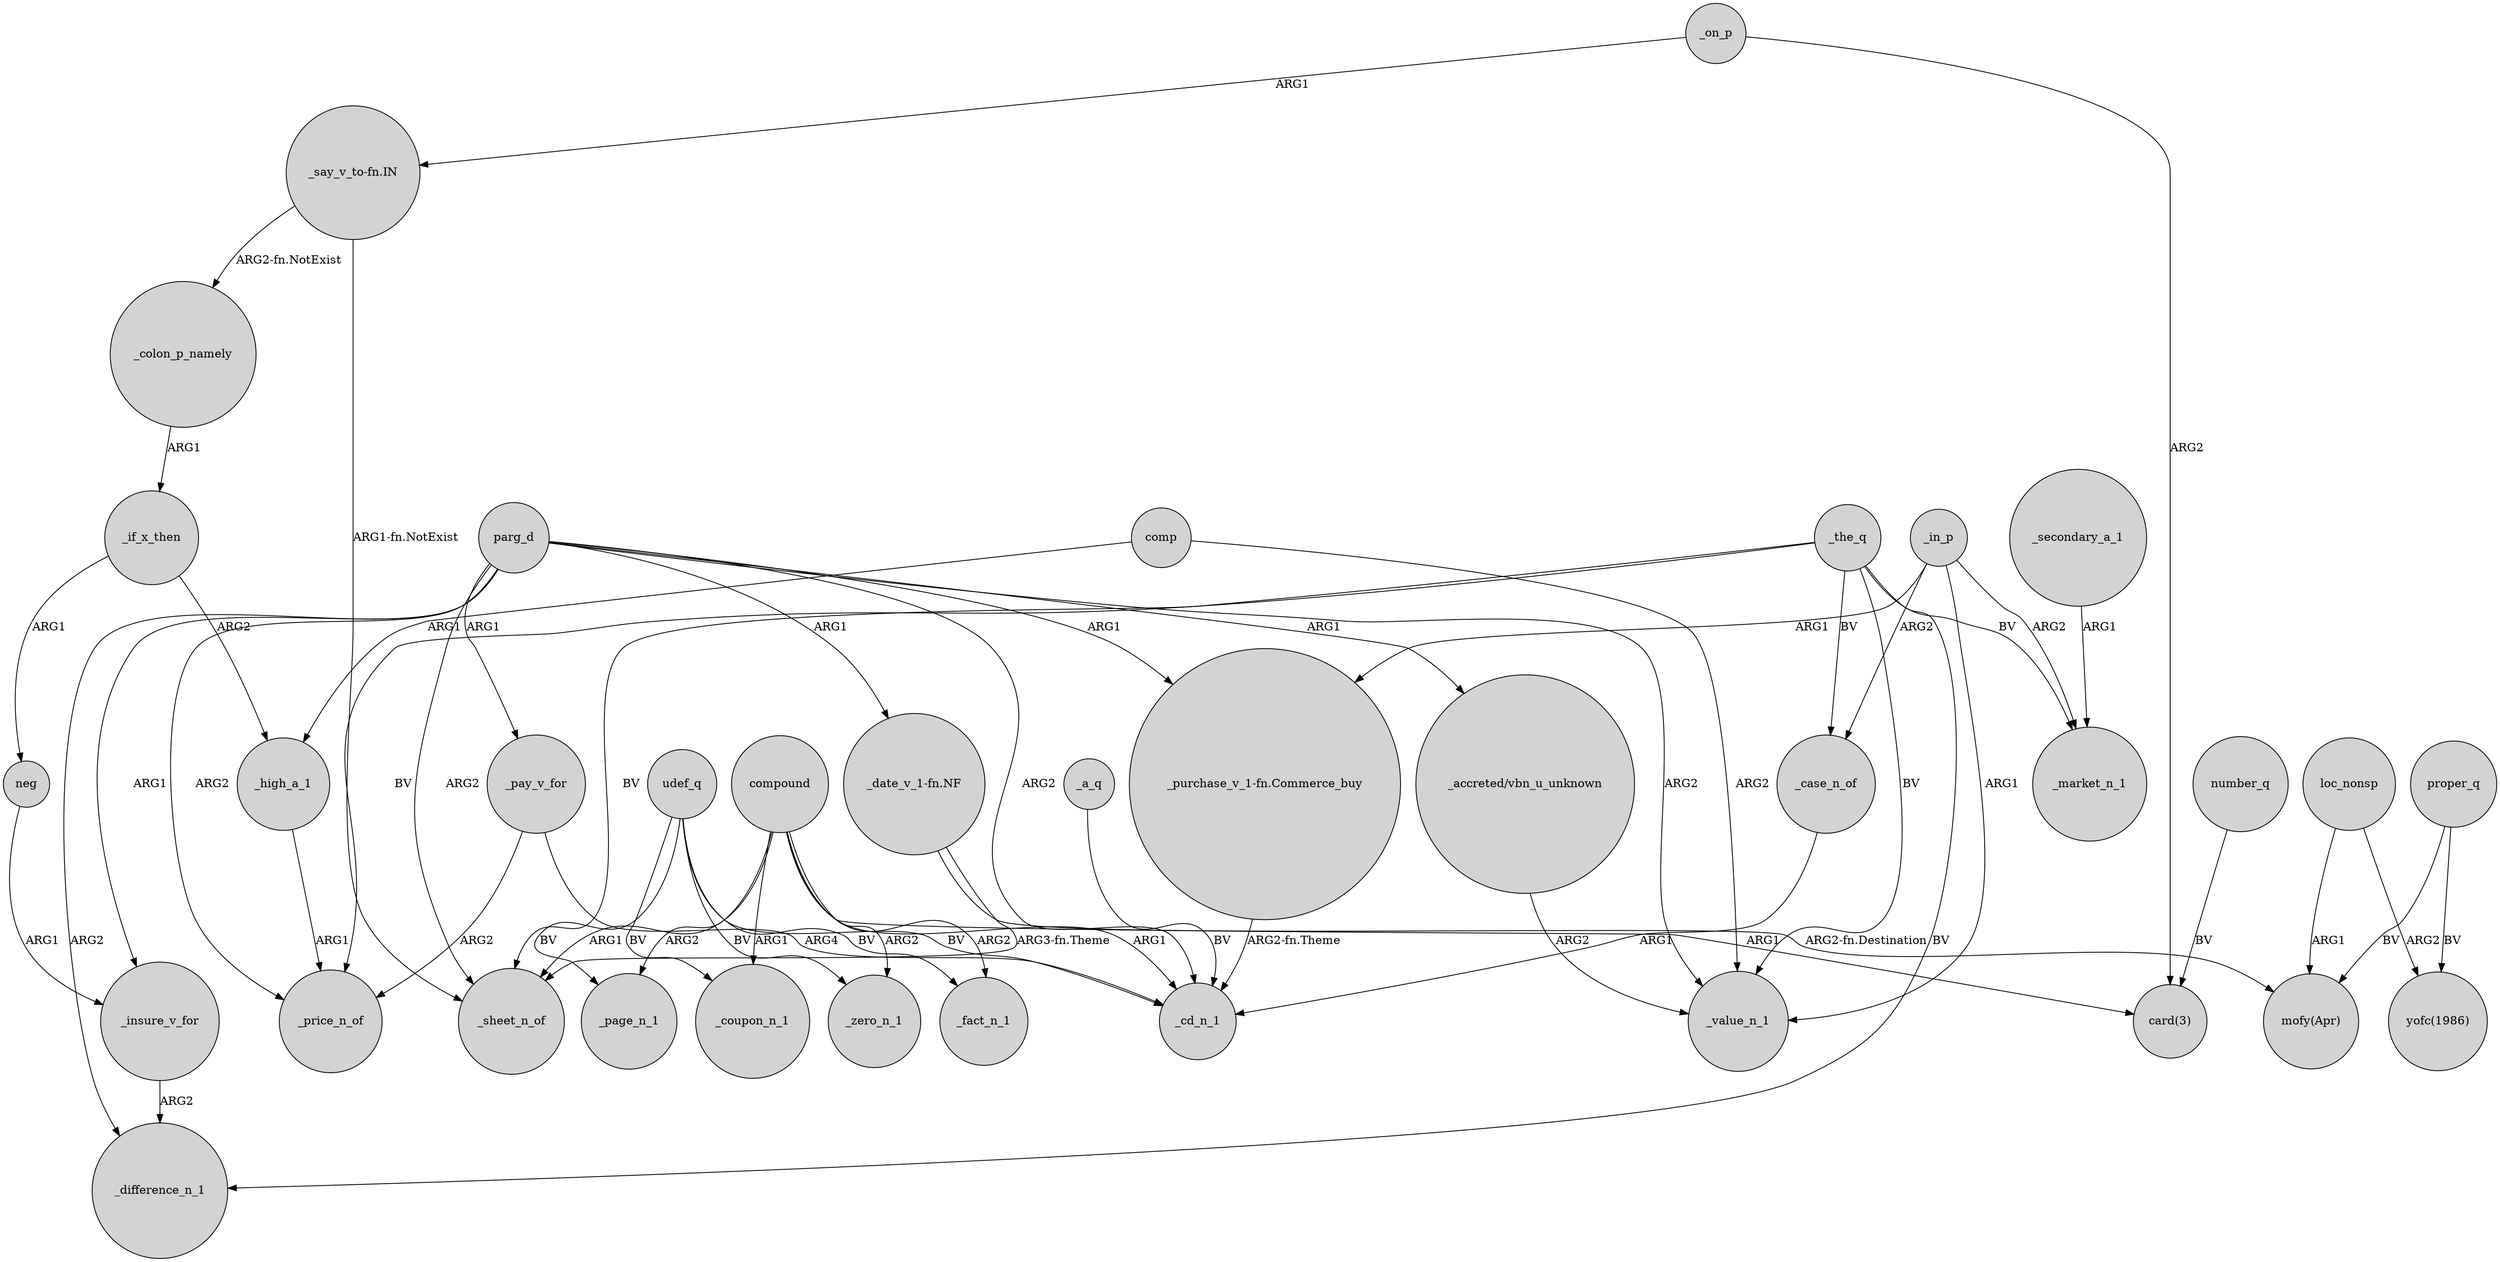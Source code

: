 digraph {
	node [shape=circle style=filled]
	parg_d -> "_date_v_1-fn.NF" [label=ARG1]
	compound -> _coupon_n_1 [label=ARG1]
	_on_p -> "_say_v_to-fn.IN" [label=ARG1]
	udef_q -> _zero_n_1 [label=BV]
	parg_d -> _value_n_1 [label=ARG2]
	_case_n_of -> _cd_n_1 [label=ARG1]
	_if_x_then -> neg [label=ARG1]
	comp -> _value_n_1 [label=ARG2]
	_pay_v_for -> _cd_n_1 [label=ARG4]
	_the_q -> _sheet_n_of [label=BV]
	"_accreted/vbn_u_unknown" -> _value_n_1 [label=ARG2]
	compound -> _sheet_n_of [label=ARG1]
	"_say_v_to-fn.IN" -> _colon_p_namely [label="ARG2-fn.NotExist"]
	_the_q -> _case_n_of [label=BV]
	_if_x_then -> _high_a_1 [label=ARG2]
	parg_d -> _cd_n_1 [label=ARG2]
	compound -> _cd_n_1 [label=ARG1]
	"_purchase_v_1-fn.Commerce_buy" -> _cd_n_1 [label="ARG2-fn.Theme"]
	parg_d -> "_accreted/vbn_u_unknown" [label=ARG1]
	comp -> _high_a_1 [label=ARG1]
	proper_q -> "mofy(Apr)" [label=BV]
	loc_nonsp -> "yofc(1986)" [label=ARG2]
	"_say_v_to-fn.IN" -> _sheet_n_of [label="ARG1-fn.NotExist"]
	_the_q -> _price_n_of [label=BV]
	compound -> _fact_n_1 [label=ARG2]
	udef_q -> _cd_n_1 [label=BV]
	_on_p -> "card(3)" [label=ARG2]
	udef_q -> _fact_n_1 [label=BV]
	_pay_v_for -> _price_n_of [label=ARG2]
	"_date_v_1-fn.NF" -> _sheet_n_of [label="ARG3-fn.Theme"]
	_a_q -> _cd_n_1 [label=BV]
	"_date_v_1-fn.NF" -> "mofy(Apr)" [label="ARG2-fn.Destination"]
	_in_p -> "_purchase_v_1-fn.Commerce_buy" [label=ARG1]
	_high_a_1 -> _price_n_of [label=ARG1]
	_the_q -> _difference_n_1 [label=BV]
	parg_d -> "_purchase_v_1-fn.Commerce_buy" [label=ARG1]
	_secondary_a_1 -> _market_n_1 [label=ARG1]
	compound -> "card(3)" [label=ARG1]
	parg_d -> _insure_v_for [label=ARG1]
	neg -> _insure_v_for [label=ARG1]
	compound -> _zero_n_1 [label=ARG2]
	proper_q -> "yofc(1986)" [label=BV]
	loc_nonsp -> "mofy(Apr)" [label=ARG1]
	_the_q -> _value_n_1 [label=BV]
	parg_d -> _difference_n_1 [label=ARG2]
	_in_p -> _case_n_of [label=ARG2]
	parg_d -> _sheet_n_of [label=ARG2]
	_in_p -> _market_n_1 [label=ARG2]
	compound -> _page_n_1 [label=ARG2]
	parg_d -> _price_n_of [label=ARG2]
	_insure_v_for -> _difference_n_1 [label=ARG2]
	number_q -> "card(3)" [label=BV]
	_the_q -> _market_n_1 [label=BV]
	udef_q -> _page_n_1 [label=BV]
	_colon_p_namely -> _if_x_then [label=ARG1]
	_in_p -> _value_n_1 [label=ARG1]
	udef_q -> _coupon_n_1 [label=BV]
	parg_d -> _pay_v_for [label=ARG1]
}
